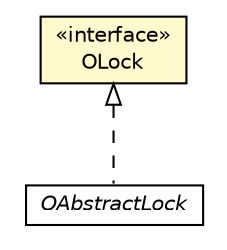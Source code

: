 #!/usr/local/bin/dot
#
# Class diagram 
# Generated by UMLGraph version R5_6-24-gf6e263 (http://www.umlgraph.org/)
#

digraph G {
	edge [fontname="Helvetica",fontsize=10,labelfontname="Helvetica",labelfontsize=10];
	node [fontname="Helvetica",fontsize=10,shape=plaintext];
	nodesep=0.25;
	ranksep=0.5;
	// com.orientechnologies.common.concur.lock.OAbstractLock
	c2328911 [label=<<table title="com.orientechnologies.common.concur.lock.OAbstractLock" border="0" cellborder="1" cellspacing="0" cellpadding="2" port="p" href="./OAbstractLock.html">
		<tr><td><table border="0" cellspacing="0" cellpadding="1">
<tr><td align="center" balign="center"><font face="Helvetica-Oblique"> OAbstractLock </font></td></tr>
		</table></td></tr>
		</table>>, URL="./OAbstractLock.html", fontname="Helvetica", fontcolor="black", fontsize=10.0];
	// com.orientechnologies.common.concur.lock.OLock
	c2328917 [label=<<table title="com.orientechnologies.common.concur.lock.OLock" border="0" cellborder="1" cellspacing="0" cellpadding="2" port="p" bgcolor="lemonChiffon" href="./OLock.html">
		<tr><td><table border="0" cellspacing="0" cellpadding="1">
<tr><td align="center" balign="center"> &#171;interface&#187; </td></tr>
<tr><td align="center" balign="center"> OLock </td></tr>
		</table></td></tr>
		</table>>, URL="./OLock.html", fontname="Helvetica", fontcolor="black", fontsize=10.0];
	//com.orientechnologies.common.concur.lock.OAbstractLock implements com.orientechnologies.common.concur.lock.OLock
	c2328917:p -> c2328911:p [dir=back,arrowtail=empty,style=dashed];
}

